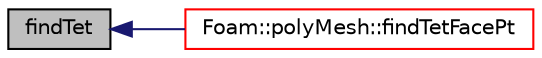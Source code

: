 digraph "findTet"
{
  bgcolor="transparent";
  edge [fontname="Helvetica",fontsize="10",labelfontname="Helvetica",labelfontsize="10"];
  node [fontname="Helvetica",fontsize="10",shape=record];
  rankdir="LR";
  Node1 [label="findTet",height=0.2,width=0.4,color="black", fillcolor="grey75", style="filled", fontcolor="black"];
  Node1 -> Node2 [dir="back",color="midnightblue",fontsize="10",style="solid",fontname="Helvetica"];
  Node2 [label="Foam::polyMesh::findTetFacePt",height=0.2,width=0.4,color="red",URL="$a01916.html#a2f2f2494c6c699d699be837904b28ee6",tooltip="Find the tetFacei and tetPti for point p in celli. "];
}
